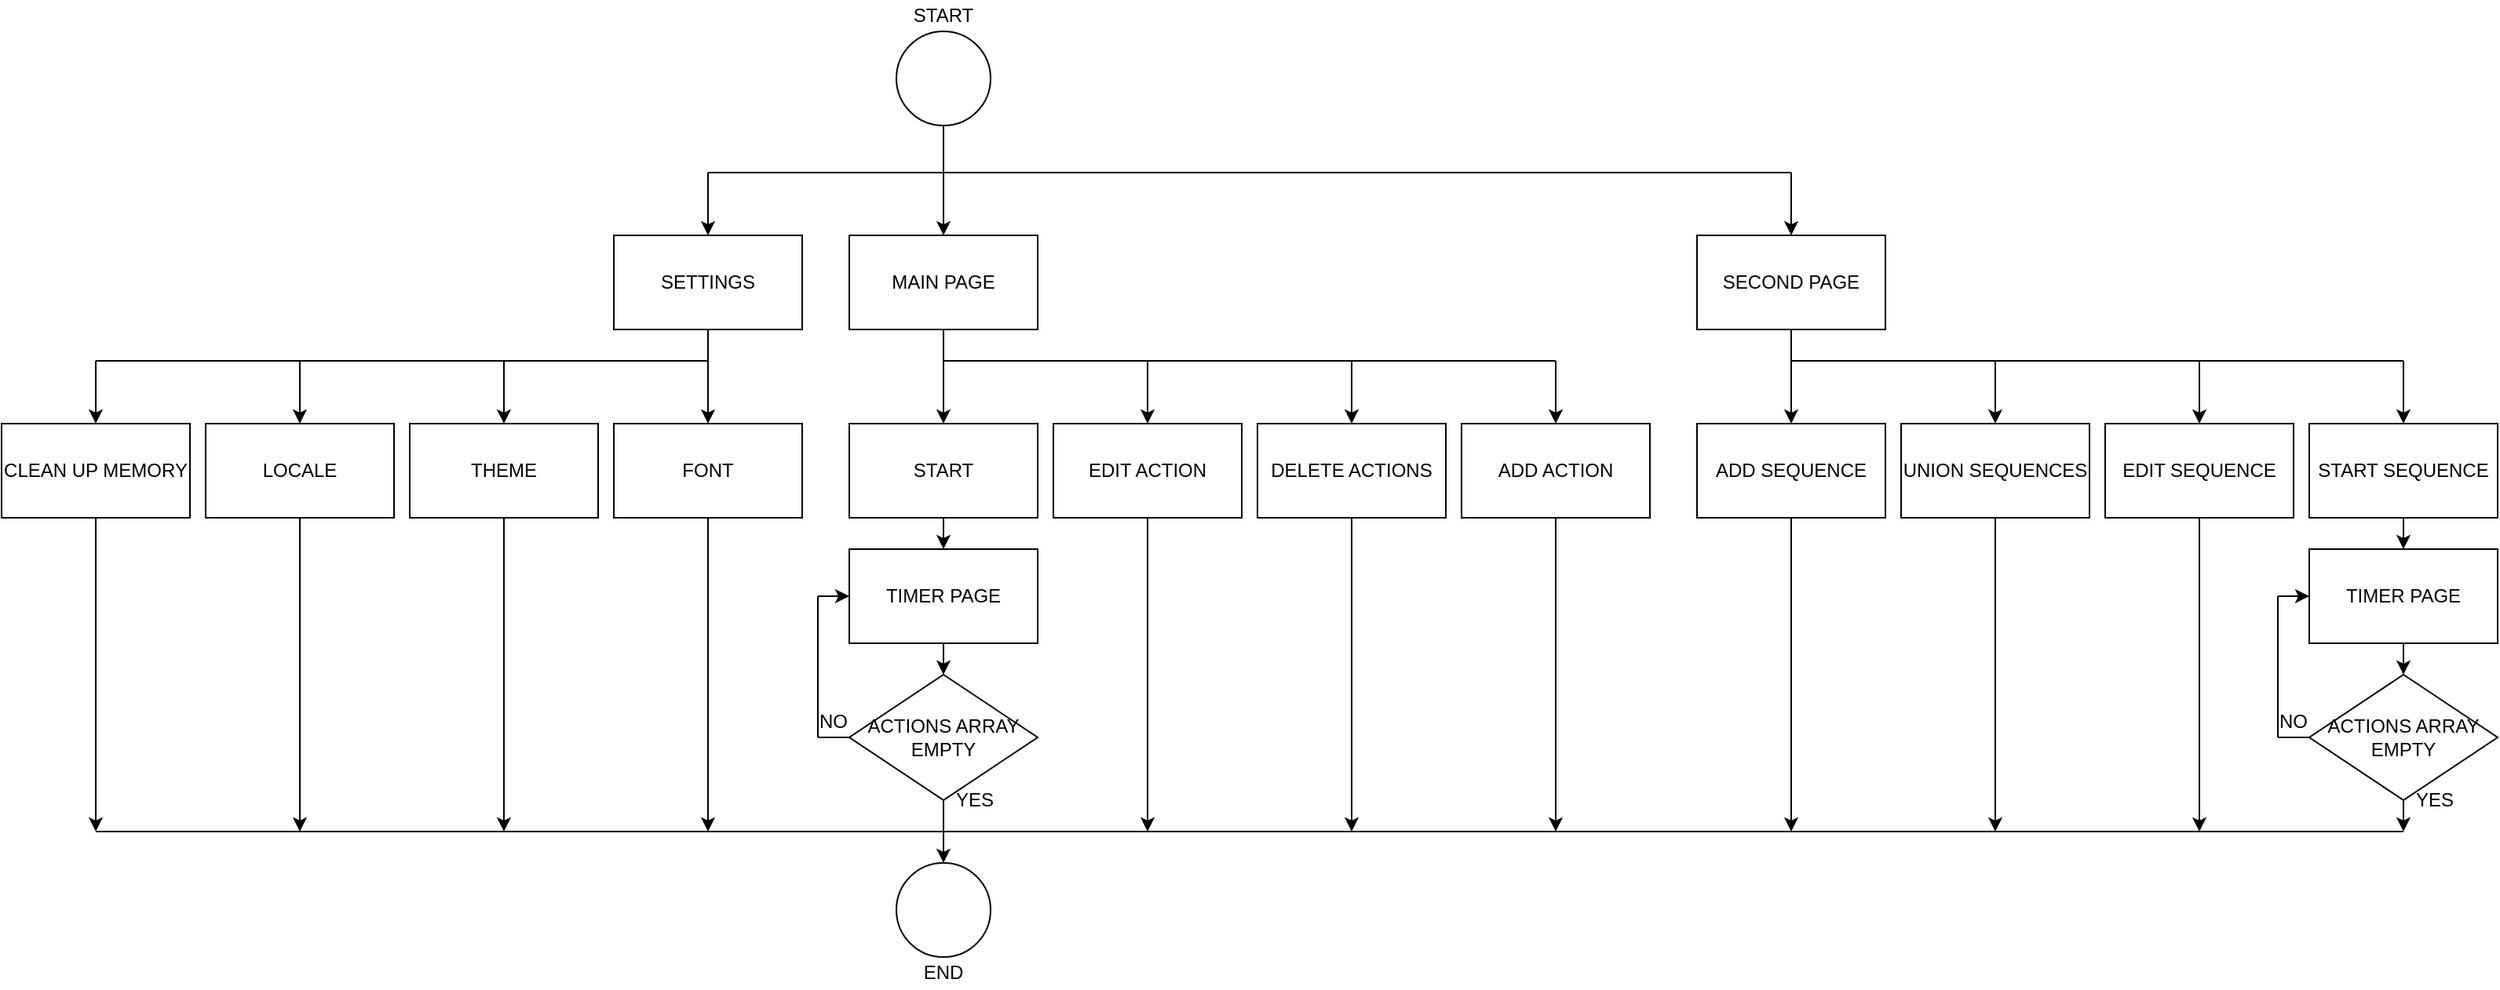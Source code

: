 <mxfile version="13.6.2" type="device"><diagram id="lcBNA_zVxt7VkV7r3Kkw" name="Page-1"><mxGraphModel dx="1694" dy="873" grid="1" gridSize="10" guides="1" tooltips="1" connect="1" arrows="1" fold="1" page="1" pageScale="1" pageWidth="1654" pageHeight="1169" math="0" shadow="0"><root><mxCell id="0"/><mxCell id="1" parent="0"/><mxCell id="vLQumFIlC6ZBhuEGO9gZ-1" value="" style="ellipse;whiteSpace=wrap;html=1;aspect=fixed;" vertex="1" parent="1"><mxGeometry x="590" y="30" width="60" height="60" as="geometry"/></mxCell><mxCell id="vLQumFIlC6ZBhuEGO9gZ-2" value="START" style="text;html=1;strokeColor=none;fillColor=none;align=center;verticalAlign=middle;whiteSpace=wrap;rounded=0;" vertex="1" parent="1"><mxGeometry x="600" y="10" width="40" height="20" as="geometry"/></mxCell><mxCell id="vLQumFIlC6ZBhuEGO9gZ-4" value="" style="endArrow=none;html=1;entryX=0.5;entryY=1;entryDx=0;entryDy=0;" edge="1" parent="1" target="vLQumFIlC6ZBhuEGO9gZ-1"><mxGeometry width="50" height="50" relative="1" as="geometry"><mxPoint x="620" y="120" as="sourcePoint"/><mxPoint x="600" y="260" as="targetPoint"/></mxGeometry></mxCell><mxCell id="vLQumFIlC6ZBhuEGO9gZ-8" value="" style="endArrow=none;html=1;" edge="1" parent="1"><mxGeometry width="50" height="50" relative="1" as="geometry"><mxPoint x="470" y="120" as="sourcePoint"/><mxPoint x="1160" y="120" as="targetPoint"/></mxGeometry></mxCell><mxCell id="vLQumFIlC6ZBhuEGO9gZ-9" value="" style="endArrow=classic;html=1;entryX=0.5;entryY=0;entryDx=0;entryDy=0;" edge="1" parent="1" target="vLQumFIlC6ZBhuEGO9gZ-10"><mxGeometry width="50" height="50" relative="1" as="geometry"><mxPoint x="470" y="120" as="sourcePoint"/><mxPoint x="460" y="160" as="targetPoint"/></mxGeometry></mxCell><mxCell id="vLQumFIlC6ZBhuEGO9gZ-10" value="SETTINGS" style="rounded=0;whiteSpace=wrap;html=1;" vertex="1" parent="1"><mxGeometry x="410" y="160" width="120" height="60" as="geometry"/></mxCell><mxCell id="vLQumFIlC6ZBhuEGO9gZ-12" value="" style="endArrow=classic;html=1;" edge="1" parent="1"><mxGeometry width="50" height="50" relative="1" as="geometry"><mxPoint x="340" y="240" as="sourcePoint"/><mxPoint x="340" y="280" as="targetPoint"/></mxGeometry></mxCell><mxCell id="vLQumFIlC6ZBhuEGO9gZ-13" value="THEME" style="rounded=0;whiteSpace=wrap;html=1;" vertex="1" parent="1"><mxGeometry x="280" y="280" width="120" height="60" as="geometry"/></mxCell><mxCell id="vLQumFIlC6ZBhuEGO9gZ-14" value="" style="endArrow=classic;html=1;exitX=0.5;exitY=1;exitDx=0;exitDy=0;" edge="1" parent="1" source="vLQumFIlC6ZBhuEGO9gZ-13"><mxGeometry width="50" height="50" relative="1" as="geometry"><mxPoint x="650" y="430" as="sourcePoint"/><mxPoint x="340" y="540" as="targetPoint"/></mxGeometry></mxCell><mxCell id="vLQumFIlC6ZBhuEGO9gZ-15" value="" style="endArrow=classic;html=1;" edge="1" parent="1"><mxGeometry width="50" height="50" relative="1" as="geometry"><mxPoint x="210" y="240" as="sourcePoint"/><mxPoint x="210" y="280" as="targetPoint"/></mxGeometry></mxCell><mxCell id="vLQumFIlC6ZBhuEGO9gZ-16" value="LOCALE" style="rounded=0;whiteSpace=wrap;html=1;" vertex="1" parent="1"><mxGeometry x="150" y="280" width="120" height="60" as="geometry"/></mxCell><mxCell id="vLQumFIlC6ZBhuEGO9gZ-17" value="" style="endArrow=classic;html=1;exitX=0.5;exitY=1;exitDx=0;exitDy=0;" edge="1" parent="1" source="vLQumFIlC6ZBhuEGO9gZ-16"><mxGeometry width="50" height="50" relative="1" as="geometry"><mxPoint x="520" y="430" as="sourcePoint"/><mxPoint x="210" y="540" as="targetPoint"/></mxGeometry></mxCell><mxCell id="vLQumFIlC6ZBhuEGO9gZ-18" value="" style="endArrow=classic;html=1;" edge="1" parent="1"><mxGeometry width="50" height="50" relative="1" as="geometry"><mxPoint x="80" y="240" as="sourcePoint"/><mxPoint x="80" y="280" as="targetPoint"/></mxGeometry></mxCell><mxCell id="vLQumFIlC6ZBhuEGO9gZ-19" value="CLEAN UP MEMORY" style="rounded=0;whiteSpace=wrap;html=1;" vertex="1" parent="1"><mxGeometry x="20" y="280" width="120" height="60" as="geometry"/></mxCell><mxCell id="vLQumFIlC6ZBhuEGO9gZ-20" value="" style="endArrow=classic;html=1;exitX=0.5;exitY=1;exitDx=0;exitDy=0;" edge="1" parent="1" source="vLQumFIlC6ZBhuEGO9gZ-19"><mxGeometry width="50" height="50" relative="1" as="geometry"><mxPoint x="390" y="430" as="sourcePoint"/><mxPoint x="80" y="540" as="targetPoint"/></mxGeometry></mxCell><mxCell id="vLQumFIlC6ZBhuEGO9gZ-21" value="" style="endArrow=classic;html=1;exitX=0.5;exitY=1;exitDx=0;exitDy=0;" edge="1" parent="1" source="vLQumFIlC6ZBhuEGO9gZ-10"><mxGeometry width="50" height="50" relative="1" as="geometry"><mxPoint x="470" y="240" as="sourcePoint"/><mxPoint x="470" y="280" as="targetPoint"/></mxGeometry></mxCell><mxCell id="vLQumFIlC6ZBhuEGO9gZ-22" value="FONT" style="rounded=0;whiteSpace=wrap;html=1;" vertex="1" parent="1"><mxGeometry x="410" y="280" width="120" height="60" as="geometry"/></mxCell><mxCell id="vLQumFIlC6ZBhuEGO9gZ-23" value="" style="endArrow=classic;html=1;exitX=0.5;exitY=1;exitDx=0;exitDy=0;" edge="1" parent="1" source="vLQumFIlC6ZBhuEGO9gZ-22"><mxGeometry width="50" height="50" relative="1" as="geometry"><mxPoint x="780" y="430" as="sourcePoint"/><mxPoint x="470" y="540" as="targetPoint"/></mxGeometry></mxCell><mxCell id="vLQumFIlC6ZBhuEGO9gZ-24" value="" style="endArrow=none;html=1;" edge="1" parent="1"><mxGeometry width="50" height="50" relative="1" as="geometry"><mxPoint x="80" y="240" as="sourcePoint"/><mxPoint x="470" y="240" as="targetPoint"/></mxGeometry></mxCell><mxCell id="vLQumFIlC6ZBhuEGO9gZ-26" value="" style="endArrow=classic;html=1;entryX=0.5;entryY=0;entryDx=0;entryDy=0;" edge="1" parent="1" target="vLQumFIlC6ZBhuEGO9gZ-27"><mxGeometry width="50" height="50" relative="1" as="geometry"><mxPoint x="620" y="120" as="sourcePoint"/><mxPoint x="610" y="160" as="targetPoint"/></mxGeometry></mxCell><mxCell id="vLQumFIlC6ZBhuEGO9gZ-27" value="MAIN PAGE" style="rounded=0;whiteSpace=wrap;html=1;" vertex="1" parent="1"><mxGeometry x="560" y="160" width="120" height="60" as="geometry"/></mxCell><mxCell id="vLQumFIlC6ZBhuEGO9gZ-28" value="" style="endArrow=none;html=1;entryX=0.5;entryY=1;entryDx=0;entryDy=0;" edge="1" parent="1" target="vLQumFIlC6ZBhuEGO9gZ-27"><mxGeometry width="50" height="50" relative="1" as="geometry"><mxPoint x="620" y="240" as="sourcePoint"/><mxPoint x="730" y="330" as="targetPoint"/></mxGeometry></mxCell><mxCell id="vLQumFIlC6ZBhuEGO9gZ-29" value="" style="endArrow=none;html=1;" edge="1" parent="1"><mxGeometry width="50" height="50" relative="1" as="geometry"><mxPoint x="620" y="240" as="sourcePoint"/><mxPoint x="1010" y="240" as="targetPoint"/></mxGeometry></mxCell><mxCell id="vLQumFIlC6ZBhuEGO9gZ-30" value="" style="endArrow=classic;html=1;" edge="1" parent="1"><mxGeometry width="50" height="50" relative="1" as="geometry"><mxPoint x="620" y="240" as="sourcePoint"/><mxPoint x="620" y="280" as="targetPoint"/></mxGeometry></mxCell><mxCell id="vLQumFIlC6ZBhuEGO9gZ-31" value="START" style="rounded=0;whiteSpace=wrap;html=1;" vertex="1" parent="1"><mxGeometry x="560" y="280" width="120" height="60" as="geometry"/></mxCell><mxCell id="vLQumFIlC6ZBhuEGO9gZ-33" value="" style="endArrow=classic;html=1;" edge="1" parent="1"><mxGeometry width="50" height="50" relative="1" as="geometry"><mxPoint x="750" y="240" as="sourcePoint"/><mxPoint x="750" y="280" as="targetPoint"/></mxGeometry></mxCell><mxCell id="vLQumFIlC6ZBhuEGO9gZ-34" value="EDIT ACTION" style="rounded=0;whiteSpace=wrap;html=1;" vertex="1" parent="1"><mxGeometry x="690" y="280" width="120" height="60" as="geometry"/></mxCell><mxCell id="vLQumFIlC6ZBhuEGO9gZ-35" value="" style="endArrow=classic;html=1;exitX=0.5;exitY=1;exitDx=0;exitDy=0;" edge="1" parent="1" source="vLQumFIlC6ZBhuEGO9gZ-34"><mxGeometry width="50" height="50" relative="1" as="geometry"><mxPoint x="1060" y="430" as="sourcePoint"/><mxPoint x="750" y="540" as="targetPoint"/></mxGeometry></mxCell><mxCell id="vLQumFIlC6ZBhuEGO9gZ-36" value="" style="endArrow=classic;html=1;" edge="1" parent="1"><mxGeometry width="50" height="50" relative="1" as="geometry"><mxPoint x="880" y="240" as="sourcePoint"/><mxPoint x="880" y="280" as="targetPoint"/></mxGeometry></mxCell><mxCell id="vLQumFIlC6ZBhuEGO9gZ-37" value="DELETE ACTIONS" style="rounded=0;whiteSpace=wrap;html=1;" vertex="1" parent="1"><mxGeometry x="820" y="280" width="120" height="60" as="geometry"/></mxCell><mxCell id="vLQumFIlC6ZBhuEGO9gZ-38" value="" style="endArrow=classic;html=1;exitX=0.5;exitY=1;exitDx=0;exitDy=0;" edge="1" parent="1" source="vLQumFIlC6ZBhuEGO9gZ-37"><mxGeometry width="50" height="50" relative="1" as="geometry"><mxPoint x="1190" y="430" as="sourcePoint"/><mxPoint x="880" y="540" as="targetPoint"/></mxGeometry></mxCell><mxCell id="vLQumFIlC6ZBhuEGO9gZ-39" value="" style="endArrow=classic;html=1;" edge="1" parent="1"><mxGeometry width="50" height="50" relative="1" as="geometry"><mxPoint x="1010" y="240" as="sourcePoint"/><mxPoint x="1010" y="280" as="targetPoint"/></mxGeometry></mxCell><mxCell id="vLQumFIlC6ZBhuEGO9gZ-40" value="ADD ACTION" style="rounded=0;whiteSpace=wrap;html=1;" vertex="1" parent="1"><mxGeometry x="950" y="280" width="120" height="60" as="geometry"/></mxCell><mxCell id="vLQumFIlC6ZBhuEGO9gZ-41" value="" style="endArrow=classic;html=1;exitX=0.5;exitY=1;exitDx=0;exitDy=0;" edge="1" parent="1" source="vLQumFIlC6ZBhuEGO9gZ-40"><mxGeometry width="50" height="50" relative="1" as="geometry"><mxPoint x="1320" y="430" as="sourcePoint"/><mxPoint x="1010" y="540" as="targetPoint"/></mxGeometry></mxCell><mxCell id="vLQumFIlC6ZBhuEGO9gZ-42" value="" style="endArrow=classic;html=1;exitX=0.5;exitY=1;exitDx=0;exitDy=0;" edge="1" parent="1" source="vLQumFIlC6ZBhuEGO9gZ-43"><mxGeometry width="50" height="50" relative="1" as="geometry"><mxPoint x="620" y="360" as="sourcePoint"/><mxPoint x="620" y="400" as="targetPoint"/></mxGeometry></mxCell><mxCell id="vLQumFIlC6ZBhuEGO9gZ-44" value="" style="endArrow=classic;html=1;exitX=0.5;exitY=1;exitDx=0;exitDy=0;" edge="1" parent="1" source="vLQumFIlC6ZBhuEGO9gZ-43"><mxGeometry width="50" height="50" relative="1" as="geometry"><mxPoint x="930" y="550" as="sourcePoint"/><mxPoint x="620" y="440" as="targetPoint"/></mxGeometry></mxCell><mxCell id="vLQumFIlC6ZBhuEGO9gZ-43" value="TIMER PAGE" style="rounded=0;whiteSpace=wrap;html=1;" vertex="1" parent="1"><mxGeometry x="560" y="360" width="120" height="60" as="geometry"/></mxCell><mxCell id="vLQumFIlC6ZBhuEGO9gZ-45" value="" style="endArrow=classic;html=1;exitX=0.5;exitY=1;exitDx=0;exitDy=0;" edge="1" parent="1" source="vLQumFIlC6ZBhuEGO9gZ-31" target="vLQumFIlC6ZBhuEGO9gZ-43"><mxGeometry width="50" height="50" relative="1" as="geometry"><mxPoint x="620" y="340.0" as="sourcePoint"/><mxPoint x="620" y="400" as="targetPoint"/></mxGeometry></mxCell><mxCell id="vLQumFIlC6ZBhuEGO9gZ-49" value="ACTIONS ARRAY EMPTY" style="rhombus;whiteSpace=wrap;html=1;" vertex="1" parent="1"><mxGeometry x="560" y="440" width="120" height="80" as="geometry"/></mxCell><mxCell id="vLQumFIlC6ZBhuEGO9gZ-51" value="" style="endArrow=none;html=1;exitX=0;exitY=0.5;exitDx=0;exitDy=0;" edge="1" parent="1" source="vLQumFIlC6ZBhuEGO9gZ-49"><mxGeometry width="50" height="50" relative="1" as="geometry"><mxPoint x="750" y="460" as="sourcePoint"/><mxPoint x="540" y="480" as="targetPoint"/></mxGeometry></mxCell><mxCell id="vLQumFIlC6ZBhuEGO9gZ-52" value="" style="endArrow=none;html=1;" edge="1" parent="1"><mxGeometry width="50" height="50" relative="1" as="geometry"><mxPoint x="540" y="480" as="sourcePoint"/><mxPoint x="540" y="390" as="targetPoint"/></mxGeometry></mxCell><mxCell id="vLQumFIlC6ZBhuEGO9gZ-53" value="" style="endArrow=classic;html=1;" edge="1" parent="1"><mxGeometry width="50" height="50" relative="1" as="geometry"><mxPoint x="540" y="390" as="sourcePoint"/><mxPoint x="560" y="390" as="targetPoint"/></mxGeometry></mxCell><mxCell id="vLQumFIlC6ZBhuEGO9gZ-54" value="NO" style="text;html=1;strokeColor=none;fillColor=none;align=center;verticalAlign=middle;whiteSpace=wrap;rounded=0;" vertex="1" parent="1"><mxGeometry x="530" y="460" width="40" height="20" as="geometry"/></mxCell><mxCell id="vLQumFIlC6ZBhuEGO9gZ-55" value="YES" style="text;html=1;strokeColor=none;fillColor=none;align=center;verticalAlign=middle;whiteSpace=wrap;rounded=0;" vertex="1" parent="1"><mxGeometry x="620" y="510" width="40" height="20" as="geometry"/></mxCell><mxCell id="vLQumFIlC6ZBhuEGO9gZ-56" value="" style="endArrow=classic;html=1;exitX=0.5;exitY=1;exitDx=0;exitDy=0;entryX=0.5;entryY=0;entryDx=0;entryDy=0;" edge="1" parent="1" source="vLQumFIlC6ZBhuEGO9gZ-49" target="vLQumFIlC6ZBhuEGO9gZ-60"><mxGeometry width="50" height="50" relative="1" as="geometry"><mxPoint x="750" y="460" as="sourcePoint"/><mxPoint x="620" y="540" as="targetPoint"/></mxGeometry></mxCell><mxCell id="vLQumFIlC6ZBhuEGO9gZ-60" value="" style="ellipse;whiteSpace=wrap;html=1;aspect=fixed;" vertex="1" parent="1"><mxGeometry x="590" y="560" width="60" height="60" as="geometry"/></mxCell><mxCell id="vLQumFIlC6ZBhuEGO9gZ-61" value="END" style="text;html=1;strokeColor=none;fillColor=none;align=center;verticalAlign=middle;whiteSpace=wrap;rounded=0;" vertex="1" parent="1"><mxGeometry x="600" y="620" width="40" height="20" as="geometry"/></mxCell><mxCell id="vLQumFIlC6ZBhuEGO9gZ-62" value="" style="endArrow=none;html=1;" edge="1" parent="1"><mxGeometry width="50" height="50" relative="1" as="geometry"><mxPoint x="1550" y="540" as="sourcePoint"/><mxPoint x="80" y="540" as="targetPoint"/></mxGeometry></mxCell><mxCell id="vLQumFIlC6ZBhuEGO9gZ-63" value="" style="endArrow=classic;html=1;entryX=0.5;entryY=0;entryDx=0;entryDy=0;" edge="1" parent="1" target="vLQumFIlC6ZBhuEGO9gZ-64"><mxGeometry width="50" height="50" relative="1" as="geometry"><mxPoint x="1160" y="120" as="sourcePoint"/><mxPoint x="1150" y="160" as="targetPoint"/></mxGeometry></mxCell><mxCell id="vLQumFIlC6ZBhuEGO9gZ-64" value="SECOND PAGE" style="rounded=0;whiteSpace=wrap;html=1;" vertex="1" parent="1"><mxGeometry x="1100" y="160" width="120" height="60" as="geometry"/></mxCell><mxCell id="vLQumFIlC6ZBhuEGO9gZ-65" value="" style="endArrow=none;html=1;entryX=0.5;entryY=1;entryDx=0;entryDy=0;" edge="1" parent="1" target="vLQumFIlC6ZBhuEGO9gZ-64"><mxGeometry width="50" height="50" relative="1" as="geometry"><mxPoint x="1160" y="240" as="sourcePoint"/><mxPoint x="1270" y="330" as="targetPoint"/></mxGeometry></mxCell><mxCell id="vLQumFIlC6ZBhuEGO9gZ-66" value="" style="endArrow=classic;html=1;entryX=0.5;entryY=0;entryDx=0;entryDy=0;" edge="1" parent="1" target="vLQumFIlC6ZBhuEGO9gZ-67"><mxGeometry width="50" height="50" relative="1" as="geometry"><mxPoint x="1160" y="240" as="sourcePoint"/><mxPoint x="1150" y="280" as="targetPoint"/></mxGeometry></mxCell><mxCell id="vLQumFIlC6ZBhuEGO9gZ-67" value="ADD SEQUENCE" style="rounded=0;whiteSpace=wrap;html=1;" vertex="1" parent="1"><mxGeometry x="1100" y="280" width="120" height="60" as="geometry"/></mxCell><mxCell id="vLQumFIlC6ZBhuEGO9gZ-68" value="" style="endArrow=none;html=1;entryX=0.5;entryY=1;entryDx=0;entryDy=0;" edge="1" parent="1" target="vLQumFIlC6ZBhuEGO9gZ-67"><mxGeometry width="50" height="50" relative="1" as="geometry"><mxPoint x="1160" y="360" as="sourcePoint"/><mxPoint x="1270" y="450" as="targetPoint"/></mxGeometry></mxCell><mxCell id="vLQumFIlC6ZBhuEGO9gZ-69" value="" style="endArrow=none;html=1;" edge="1" parent="1"><mxGeometry width="50" height="50" relative="1" as="geometry"><mxPoint x="1160" y="240" as="sourcePoint"/><mxPoint x="1550" y="240" as="targetPoint"/></mxGeometry></mxCell><mxCell id="vLQumFIlC6ZBhuEGO9gZ-70" value="" style="endArrow=classic;html=1;entryX=0.5;entryY=0;entryDx=0;entryDy=0;" edge="1" parent="1" target="vLQumFIlC6ZBhuEGO9gZ-71"><mxGeometry width="50" height="50" relative="1" as="geometry"><mxPoint x="1290" y="240" as="sourcePoint"/><mxPoint x="1280" y="280" as="targetPoint"/></mxGeometry></mxCell><mxCell id="vLQumFIlC6ZBhuEGO9gZ-71" value="UNION SEQUENCES" style="rounded=0;whiteSpace=wrap;html=1;" vertex="1" parent="1"><mxGeometry x="1230" y="280" width="120" height="60" as="geometry"/></mxCell><mxCell id="vLQumFIlC6ZBhuEGO9gZ-72" value="" style="endArrow=none;html=1;entryX=0.5;entryY=1;entryDx=0;entryDy=0;" edge="1" parent="1" target="vLQumFIlC6ZBhuEGO9gZ-71"><mxGeometry width="50" height="50" relative="1" as="geometry"><mxPoint x="1290" y="360" as="sourcePoint"/><mxPoint x="1400" y="450" as="targetPoint"/></mxGeometry></mxCell><mxCell id="vLQumFIlC6ZBhuEGO9gZ-73" value="" style="endArrow=classic;html=1;entryX=0.5;entryY=0;entryDx=0;entryDy=0;" edge="1" parent="1" target="vLQumFIlC6ZBhuEGO9gZ-74"><mxGeometry width="50" height="50" relative="1" as="geometry"><mxPoint x="1420" y="240" as="sourcePoint"/><mxPoint x="1410" y="280" as="targetPoint"/></mxGeometry></mxCell><mxCell id="vLQumFIlC6ZBhuEGO9gZ-74" value="EDIT SEQUENCE" style="rounded=0;whiteSpace=wrap;html=1;" vertex="1" parent="1"><mxGeometry x="1360" y="280" width="120" height="60" as="geometry"/></mxCell><mxCell id="vLQumFIlC6ZBhuEGO9gZ-75" value="" style="endArrow=none;html=1;entryX=0.5;entryY=1;entryDx=0;entryDy=0;" edge="1" parent="1" target="vLQumFIlC6ZBhuEGO9gZ-74"><mxGeometry width="50" height="50" relative="1" as="geometry"><mxPoint x="1420" y="360" as="sourcePoint"/><mxPoint x="1530" y="450" as="targetPoint"/></mxGeometry></mxCell><mxCell id="vLQumFIlC6ZBhuEGO9gZ-76" value="" style="endArrow=classic;html=1;entryX=0.5;entryY=0;entryDx=0;entryDy=0;" edge="1" parent="1" target="vLQumFIlC6ZBhuEGO9gZ-77"><mxGeometry width="50" height="50" relative="1" as="geometry"><mxPoint x="1550" y="240" as="sourcePoint"/><mxPoint x="1540" y="280" as="targetPoint"/></mxGeometry></mxCell><mxCell id="vLQumFIlC6ZBhuEGO9gZ-77" value="START SEQUENCE" style="rounded=0;whiteSpace=wrap;html=1;" vertex="1" parent="1"><mxGeometry x="1490" y="280" width="120" height="60" as="geometry"/></mxCell><mxCell id="vLQumFIlC6ZBhuEGO9gZ-78" value="" style="endArrow=none;html=1;entryX=0.5;entryY=1;entryDx=0;entryDy=0;" edge="1" parent="1" target="vLQumFIlC6ZBhuEGO9gZ-77"><mxGeometry width="50" height="50" relative="1" as="geometry"><mxPoint x="1550" y="360" as="sourcePoint"/><mxPoint x="1660" y="450" as="targetPoint"/></mxGeometry></mxCell><mxCell id="vLQumFIlC6ZBhuEGO9gZ-79" value="" style="endArrow=classic;html=1;exitX=0.5;exitY=1;exitDx=0;exitDy=0;" edge="1" parent="1" source="vLQumFIlC6ZBhuEGO9gZ-81"><mxGeometry width="50" height="50" relative="1" as="geometry"><mxPoint x="1550" y="360" as="sourcePoint"/><mxPoint x="1550" y="400" as="targetPoint"/></mxGeometry></mxCell><mxCell id="vLQumFIlC6ZBhuEGO9gZ-80" value="" style="endArrow=classic;html=1;exitX=0.5;exitY=1;exitDx=0;exitDy=0;" edge="1" parent="1" source="vLQumFIlC6ZBhuEGO9gZ-81"><mxGeometry width="50" height="50" relative="1" as="geometry"><mxPoint x="1860" y="550" as="sourcePoint"/><mxPoint x="1550" y="440" as="targetPoint"/></mxGeometry></mxCell><mxCell id="vLQumFIlC6ZBhuEGO9gZ-81" value="TIMER PAGE" style="rounded=0;whiteSpace=wrap;html=1;" vertex="1" parent="1"><mxGeometry x="1490" y="360" width="120" height="60" as="geometry"/></mxCell><mxCell id="vLQumFIlC6ZBhuEGO9gZ-82" value="" style="endArrow=classic;html=1;exitX=0.5;exitY=1;exitDx=0;exitDy=0;" edge="1" parent="1" target="vLQumFIlC6ZBhuEGO9gZ-81"><mxGeometry width="50" height="50" relative="1" as="geometry"><mxPoint x="1550" y="340" as="sourcePoint"/><mxPoint x="1550" y="400" as="targetPoint"/></mxGeometry></mxCell><mxCell id="vLQumFIlC6ZBhuEGO9gZ-83" value="ACTIONS ARRAY EMPTY" style="rhombus;whiteSpace=wrap;html=1;" vertex="1" parent="1"><mxGeometry x="1490" y="440" width="120" height="80" as="geometry"/></mxCell><mxCell id="vLQumFIlC6ZBhuEGO9gZ-84" value="" style="endArrow=none;html=1;exitX=0;exitY=0.5;exitDx=0;exitDy=0;" edge="1" parent="1" source="vLQumFIlC6ZBhuEGO9gZ-83"><mxGeometry width="50" height="50" relative="1" as="geometry"><mxPoint x="1680" y="460" as="sourcePoint"/><mxPoint x="1470" y="480" as="targetPoint"/></mxGeometry></mxCell><mxCell id="vLQumFIlC6ZBhuEGO9gZ-85" value="" style="endArrow=none;html=1;" edge="1" parent="1"><mxGeometry width="50" height="50" relative="1" as="geometry"><mxPoint x="1470" y="480" as="sourcePoint"/><mxPoint x="1470" y="390" as="targetPoint"/></mxGeometry></mxCell><mxCell id="vLQumFIlC6ZBhuEGO9gZ-86" value="" style="endArrow=classic;html=1;" edge="1" parent="1"><mxGeometry width="50" height="50" relative="1" as="geometry"><mxPoint x="1470" y="390" as="sourcePoint"/><mxPoint x="1490" y="390" as="targetPoint"/></mxGeometry></mxCell><mxCell id="vLQumFIlC6ZBhuEGO9gZ-87" value="YES" style="text;html=1;strokeColor=none;fillColor=none;align=center;verticalAlign=middle;whiteSpace=wrap;rounded=0;" vertex="1" parent="1"><mxGeometry x="1550" y="510" width="40" height="20" as="geometry"/></mxCell><mxCell id="vLQumFIlC6ZBhuEGO9gZ-88" value="NO" style="text;html=1;strokeColor=none;fillColor=none;align=center;verticalAlign=middle;whiteSpace=wrap;rounded=0;" vertex="1" parent="1"><mxGeometry x="1460" y="460" width="40" height="20" as="geometry"/></mxCell><mxCell id="vLQumFIlC6ZBhuEGO9gZ-89" value="" style="endArrow=classic;html=1;exitX=0.5;exitY=1;exitDx=0;exitDy=0;" edge="1" parent="1" source="vLQumFIlC6ZBhuEGO9gZ-83"><mxGeometry width="50" height="50" relative="1" as="geometry"><mxPoint x="1270" y="400" as="sourcePoint"/><mxPoint x="1550" y="540" as="targetPoint"/></mxGeometry></mxCell><mxCell id="vLQumFIlC6ZBhuEGO9gZ-90" value="" style="endArrow=classic;html=1;" edge="1" parent="1"><mxGeometry width="50" height="50" relative="1" as="geometry"><mxPoint x="1420" y="360" as="sourcePoint"/><mxPoint x="1420" y="540" as="targetPoint"/></mxGeometry></mxCell><mxCell id="vLQumFIlC6ZBhuEGO9gZ-91" value="" style="endArrow=classic;html=1;" edge="1" parent="1"><mxGeometry width="50" height="50" relative="1" as="geometry"><mxPoint x="1290" y="360" as="sourcePoint"/><mxPoint x="1290" y="540" as="targetPoint"/></mxGeometry></mxCell><mxCell id="vLQumFIlC6ZBhuEGO9gZ-92" value="" style="endArrow=classic;html=1;" edge="1" parent="1"><mxGeometry width="50" height="50" relative="1" as="geometry"><mxPoint x="1160" y="360" as="sourcePoint"/><mxPoint x="1160" y="540" as="targetPoint"/></mxGeometry></mxCell></root></mxGraphModel></diagram></mxfile>